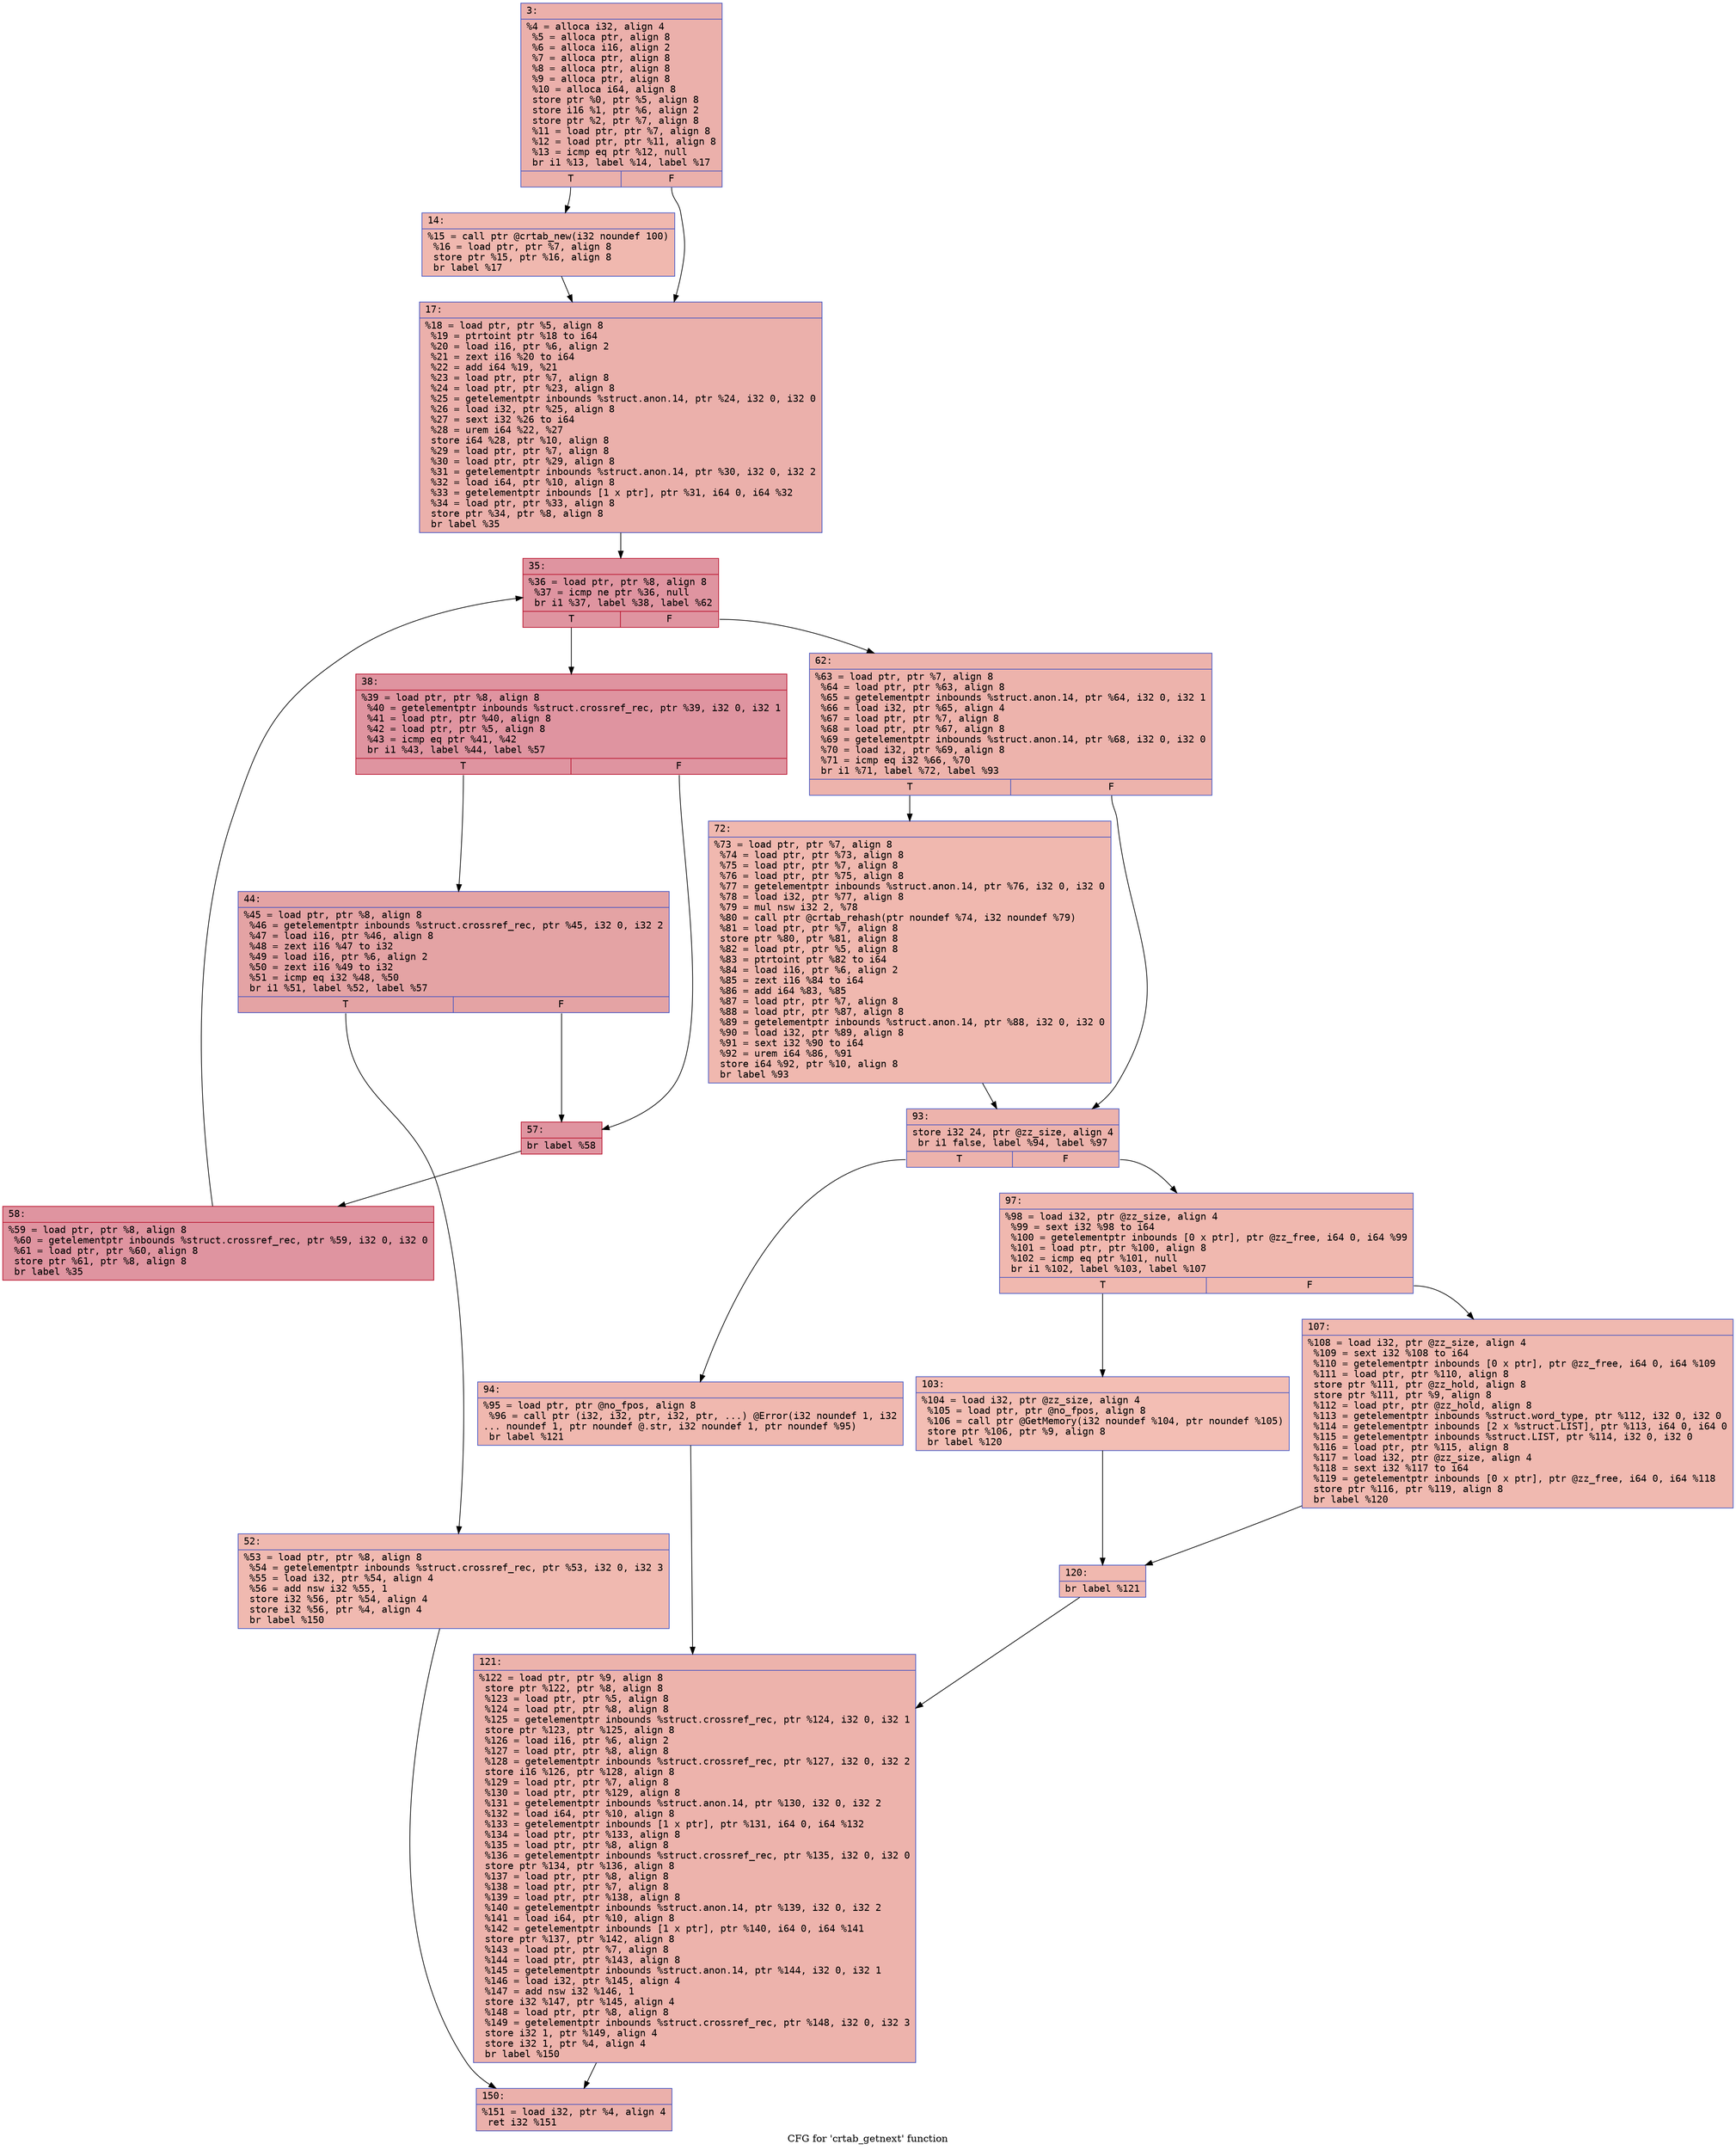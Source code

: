 digraph "CFG for 'crtab_getnext' function" {
	label="CFG for 'crtab_getnext' function";

	Node0x600001fe9770 [shape=record,color="#3d50c3ff", style=filled, fillcolor="#d24b4070" fontname="Courier",label="{3:\l|  %4 = alloca i32, align 4\l  %5 = alloca ptr, align 8\l  %6 = alloca i16, align 2\l  %7 = alloca ptr, align 8\l  %8 = alloca ptr, align 8\l  %9 = alloca ptr, align 8\l  %10 = alloca i64, align 8\l  store ptr %0, ptr %5, align 8\l  store i16 %1, ptr %6, align 2\l  store ptr %2, ptr %7, align 8\l  %11 = load ptr, ptr %7, align 8\l  %12 = load ptr, ptr %11, align 8\l  %13 = icmp eq ptr %12, null\l  br i1 %13, label %14, label %17\l|{<s0>T|<s1>F}}"];
	Node0x600001fe9770:s0 -> Node0x600001fe9d60[tooltip="3 -> 14\nProbability 37.50%" ];
	Node0x600001fe9770:s1 -> Node0x600001fe9db0[tooltip="3 -> 17\nProbability 62.50%" ];
	Node0x600001fe9d60 [shape=record,color="#3d50c3ff", style=filled, fillcolor="#dc5d4a70" fontname="Courier",label="{14:\l|  %15 = call ptr @crtab_new(i32 noundef 100)\l  %16 = load ptr, ptr %7, align 8\l  store ptr %15, ptr %16, align 8\l  br label %17\l}"];
	Node0x600001fe9d60 -> Node0x600001fe9db0[tooltip="14 -> 17\nProbability 100.00%" ];
	Node0x600001fe9db0 [shape=record,color="#3d50c3ff", style=filled, fillcolor="#d24b4070" fontname="Courier",label="{17:\l|  %18 = load ptr, ptr %5, align 8\l  %19 = ptrtoint ptr %18 to i64\l  %20 = load i16, ptr %6, align 2\l  %21 = zext i16 %20 to i64\l  %22 = add i64 %19, %21\l  %23 = load ptr, ptr %7, align 8\l  %24 = load ptr, ptr %23, align 8\l  %25 = getelementptr inbounds %struct.anon.14, ptr %24, i32 0, i32 0\l  %26 = load i32, ptr %25, align 8\l  %27 = sext i32 %26 to i64\l  %28 = urem i64 %22, %27\l  store i64 %28, ptr %10, align 8\l  %29 = load ptr, ptr %7, align 8\l  %30 = load ptr, ptr %29, align 8\l  %31 = getelementptr inbounds %struct.anon.14, ptr %30, i32 0, i32 2\l  %32 = load i64, ptr %10, align 8\l  %33 = getelementptr inbounds [1 x ptr], ptr %31, i64 0, i64 %32\l  %34 = load ptr, ptr %33, align 8\l  store ptr %34, ptr %8, align 8\l  br label %35\l}"];
	Node0x600001fe9db0 -> Node0x600001fe9e00[tooltip="17 -> 35\nProbability 100.00%" ];
	Node0x600001fe9e00 [shape=record,color="#b70d28ff", style=filled, fillcolor="#b70d2870" fontname="Courier",label="{35:\l|  %36 = load ptr, ptr %8, align 8\l  %37 = icmp ne ptr %36, null\l  br i1 %37, label %38, label %62\l|{<s0>T|<s1>F}}"];
	Node0x600001fe9e00:s0 -> Node0x600001fe9e50[tooltip="35 -> 38\nProbability 96.88%" ];
	Node0x600001fe9e00:s1 -> Node0x600001fe9fe0[tooltip="35 -> 62\nProbability 3.12%" ];
	Node0x600001fe9e50 [shape=record,color="#b70d28ff", style=filled, fillcolor="#b70d2870" fontname="Courier",label="{38:\l|  %39 = load ptr, ptr %8, align 8\l  %40 = getelementptr inbounds %struct.crossref_rec, ptr %39, i32 0, i32 1\l  %41 = load ptr, ptr %40, align 8\l  %42 = load ptr, ptr %5, align 8\l  %43 = icmp eq ptr %41, %42\l  br i1 %43, label %44, label %57\l|{<s0>T|<s1>F}}"];
	Node0x600001fe9e50:s0 -> Node0x600001fe9ea0[tooltip="38 -> 44\nProbability 37.50%" ];
	Node0x600001fe9e50:s1 -> Node0x600001fe9f40[tooltip="38 -> 57\nProbability 62.50%" ];
	Node0x600001fe9ea0 [shape=record,color="#3d50c3ff", style=filled, fillcolor="#c32e3170" fontname="Courier",label="{44:\l|  %45 = load ptr, ptr %8, align 8\l  %46 = getelementptr inbounds %struct.crossref_rec, ptr %45, i32 0, i32 2\l  %47 = load i16, ptr %46, align 8\l  %48 = zext i16 %47 to i32\l  %49 = load i16, ptr %6, align 2\l  %50 = zext i16 %49 to i32\l  %51 = icmp eq i32 %48, %50\l  br i1 %51, label %52, label %57\l|{<s0>T|<s1>F}}"];
	Node0x600001fe9ea0:s0 -> Node0x600001fe9ef0[tooltip="44 -> 52\nProbability 3.12%" ];
	Node0x600001fe9ea0:s1 -> Node0x600001fe9f40[tooltip="44 -> 57\nProbability 96.88%" ];
	Node0x600001fe9ef0 [shape=record,color="#3d50c3ff", style=filled, fillcolor="#de614d70" fontname="Courier",label="{52:\l|  %53 = load ptr, ptr %8, align 8\l  %54 = getelementptr inbounds %struct.crossref_rec, ptr %53, i32 0, i32 3\l  %55 = load i32, ptr %54, align 4\l  %56 = add nsw i32 %55, 1\l  store i32 %56, ptr %54, align 4\l  store i32 %56, ptr %4, align 4\l  br label %150\l}"];
	Node0x600001fe9ef0 -> Node0x600001fea2b0[tooltip="52 -> 150\nProbability 100.00%" ];
	Node0x600001fe9f40 [shape=record,color="#b70d28ff", style=filled, fillcolor="#b70d2870" fontname="Courier",label="{57:\l|  br label %58\l}"];
	Node0x600001fe9f40 -> Node0x600001fe9f90[tooltip="57 -> 58\nProbability 100.00%" ];
	Node0x600001fe9f90 [shape=record,color="#b70d28ff", style=filled, fillcolor="#b70d2870" fontname="Courier",label="{58:\l|  %59 = load ptr, ptr %8, align 8\l  %60 = getelementptr inbounds %struct.crossref_rec, ptr %59, i32 0, i32 0\l  %61 = load ptr, ptr %60, align 8\l  store ptr %61, ptr %8, align 8\l  br label %35\l}"];
	Node0x600001fe9f90 -> Node0x600001fe9e00[tooltip="58 -> 35\nProbability 100.00%" ];
	Node0x600001fe9fe0 [shape=record,color="#3d50c3ff", style=filled, fillcolor="#d6524470" fontname="Courier",label="{62:\l|  %63 = load ptr, ptr %7, align 8\l  %64 = load ptr, ptr %63, align 8\l  %65 = getelementptr inbounds %struct.anon.14, ptr %64, i32 0, i32 1\l  %66 = load i32, ptr %65, align 4\l  %67 = load ptr, ptr %7, align 8\l  %68 = load ptr, ptr %67, align 8\l  %69 = getelementptr inbounds %struct.anon.14, ptr %68, i32 0, i32 0\l  %70 = load i32, ptr %69, align 8\l  %71 = icmp eq i32 %66, %70\l  br i1 %71, label %72, label %93\l|{<s0>T|<s1>F}}"];
	Node0x600001fe9fe0:s0 -> Node0x600001fea030[tooltip="62 -> 72\nProbability 50.00%" ];
	Node0x600001fe9fe0:s1 -> Node0x600001fea080[tooltip="62 -> 93\nProbability 50.00%" ];
	Node0x600001fea030 [shape=record,color="#3d50c3ff", style=filled, fillcolor="#dc5d4a70" fontname="Courier",label="{72:\l|  %73 = load ptr, ptr %7, align 8\l  %74 = load ptr, ptr %73, align 8\l  %75 = load ptr, ptr %7, align 8\l  %76 = load ptr, ptr %75, align 8\l  %77 = getelementptr inbounds %struct.anon.14, ptr %76, i32 0, i32 0\l  %78 = load i32, ptr %77, align 8\l  %79 = mul nsw i32 2, %78\l  %80 = call ptr @crtab_rehash(ptr noundef %74, i32 noundef %79)\l  %81 = load ptr, ptr %7, align 8\l  store ptr %80, ptr %81, align 8\l  %82 = load ptr, ptr %5, align 8\l  %83 = ptrtoint ptr %82 to i64\l  %84 = load i16, ptr %6, align 2\l  %85 = zext i16 %84 to i64\l  %86 = add i64 %83, %85\l  %87 = load ptr, ptr %7, align 8\l  %88 = load ptr, ptr %87, align 8\l  %89 = getelementptr inbounds %struct.anon.14, ptr %88, i32 0, i32 0\l  %90 = load i32, ptr %89, align 8\l  %91 = sext i32 %90 to i64\l  %92 = urem i64 %86, %91\l  store i64 %92, ptr %10, align 8\l  br label %93\l}"];
	Node0x600001fea030 -> Node0x600001fea080[tooltip="72 -> 93\nProbability 100.00%" ];
	Node0x600001fea080 [shape=record,color="#3d50c3ff", style=filled, fillcolor="#d6524470" fontname="Courier",label="{93:\l|  store i32 24, ptr @zz_size, align 4\l  br i1 false, label %94, label %97\l|{<s0>T|<s1>F}}"];
	Node0x600001fea080:s0 -> Node0x600001fea0d0[tooltip="93 -> 94\nProbability 50.00%" ];
	Node0x600001fea080:s1 -> Node0x600001fea120[tooltip="93 -> 97\nProbability 50.00%" ];
	Node0x600001fea0d0 [shape=record,color="#3d50c3ff", style=filled, fillcolor="#dc5d4a70" fontname="Courier",label="{94:\l|  %95 = load ptr, ptr @no_fpos, align 8\l  %96 = call ptr (i32, i32, ptr, i32, ptr, ...) @Error(i32 noundef 1, i32\l... noundef 1, ptr noundef @.str, i32 noundef 1, ptr noundef %95)\l  br label %121\l}"];
	Node0x600001fea0d0 -> Node0x600001fea260[tooltip="94 -> 121\nProbability 100.00%" ];
	Node0x600001fea120 [shape=record,color="#3d50c3ff", style=filled, fillcolor="#dc5d4a70" fontname="Courier",label="{97:\l|  %98 = load i32, ptr @zz_size, align 4\l  %99 = sext i32 %98 to i64\l  %100 = getelementptr inbounds [0 x ptr], ptr @zz_free, i64 0, i64 %99\l  %101 = load ptr, ptr %100, align 8\l  %102 = icmp eq ptr %101, null\l  br i1 %102, label %103, label %107\l|{<s0>T|<s1>F}}"];
	Node0x600001fea120:s0 -> Node0x600001fea170[tooltip="97 -> 103\nProbability 37.50%" ];
	Node0x600001fea120:s1 -> Node0x600001fea1c0[tooltip="97 -> 107\nProbability 62.50%" ];
	Node0x600001fea170 [shape=record,color="#3d50c3ff", style=filled, fillcolor="#e36c5570" fontname="Courier",label="{103:\l|  %104 = load i32, ptr @zz_size, align 4\l  %105 = load ptr, ptr @no_fpos, align 8\l  %106 = call ptr @GetMemory(i32 noundef %104, ptr noundef %105)\l  store ptr %106, ptr %9, align 8\l  br label %120\l}"];
	Node0x600001fea170 -> Node0x600001fea210[tooltip="103 -> 120\nProbability 100.00%" ];
	Node0x600001fea1c0 [shape=record,color="#3d50c3ff", style=filled, fillcolor="#de614d70" fontname="Courier",label="{107:\l|  %108 = load i32, ptr @zz_size, align 4\l  %109 = sext i32 %108 to i64\l  %110 = getelementptr inbounds [0 x ptr], ptr @zz_free, i64 0, i64 %109\l  %111 = load ptr, ptr %110, align 8\l  store ptr %111, ptr @zz_hold, align 8\l  store ptr %111, ptr %9, align 8\l  %112 = load ptr, ptr @zz_hold, align 8\l  %113 = getelementptr inbounds %struct.word_type, ptr %112, i32 0, i32 0\l  %114 = getelementptr inbounds [2 x %struct.LIST], ptr %113, i64 0, i64 0\l  %115 = getelementptr inbounds %struct.LIST, ptr %114, i32 0, i32 0\l  %116 = load ptr, ptr %115, align 8\l  %117 = load i32, ptr @zz_size, align 4\l  %118 = sext i32 %117 to i64\l  %119 = getelementptr inbounds [0 x ptr], ptr @zz_free, i64 0, i64 %118\l  store ptr %116, ptr %119, align 8\l  br label %120\l}"];
	Node0x600001fea1c0 -> Node0x600001fea210[tooltip="107 -> 120\nProbability 100.00%" ];
	Node0x600001fea210 [shape=record,color="#3d50c3ff", style=filled, fillcolor="#dc5d4a70" fontname="Courier",label="{120:\l|  br label %121\l}"];
	Node0x600001fea210 -> Node0x600001fea260[tooltip="120 -> 121\nProbability 100.00%" ];
	Node0x600001fea260 [shape=record,color="#3d50c3ff", style=filled, fillcolor="#d6524470" fontname="Courier",label="{121:\l|  %122 = load ptr, ptr %9, align 8\l  store ptr %122, ptr %8, align 8\l  %123 = load ptr, ptr %5, align 8\l  %124 = load ptr, ptr %8, align 8\l  %125 = getelementptr inbounds %struct.crossref_rec, ptr %124, i32 0, i32 1\l  store ptr %123, ptr %125, align 8\l  %126 = load i16, ptr %6, align 2\l  %127 = load ptr, ptr %8, align 8\l  %128 = getelementptr inbounds %struct.crossref_rec, ptr %127, i32 0, i32 2\l  store i16 %126, ptr %128, align 8\l  %129 = load ptr, ptr %7, align 8\l  %130 = load ptr, ptr %129, align 8\l  %131 = getelementptr inbounds %struct.anon.14, ptr %130, i32 0, i32 2\l  %132 = load i64, ptr %10, align 8\l  %133 = getelementptr inbounds [1 x ptr], ptr %131, i64 0, i64 %132\l  %134 = load ptr, ptr %133, align 8\l  %135 = load ptr, ptr %8, align 8\l  %136 = getelementptr inbounds %struct.crossref_rec, ptr %135, i32 0, i32 0\l  store ptr %134, ptr %136, align 8\l  %137 = load ptr, ptr %8, align 8\l  %138 = load ptr, ptr %7, align 8\l  %139 = load ptr, ptr %138, align 8\l  %140 = getelementptr inbounds %struct.anon.14, ptr %139, i32 0, i32 2\l  %141 = load i64, ptr %10, align 8\l  %142 = getelementptr inbounds [1 x ptr], ptr %140, i64 0, i64 %141\l  store ptr %137, ptr %142, align 8\l  %143 = load ptr, ptr %7, align 8\l  %144 = load ptr, ptr %143, align 8\l  %145 = getelementptr inbounds %struct.anon.14, ptr %144, i32 0, i32 1\l  %146 = load i32, ptr %145, align 4\l  %147 = add nsw i32 %146, 1\l  store i32 %147, ptr %145, align 4\l  %148 = load ptr, ptr %8, align 8\l  %149 = getelementptr inbounds %struct.crossref_rec, ptr %148, i32 0, i32 3\l  store i32 1, ptr %149, align 4\l  store i32 1, ptr %4, align 4\l  br label %150\l}"];
	Node0x600001fea260 -> Node0x600001fea2b0[tooltip="121 -> 150\nProbability 100.00%" ];
	Node0x600001fea2b0 [shape=record,color="#3d50c3ff", style=filled, fillcolor="#d24b4070" fontname="Courier",label="{150:\l|  %151 = load i32, ptr %4, align 4\l  ret i32 %151\l}"];
}
